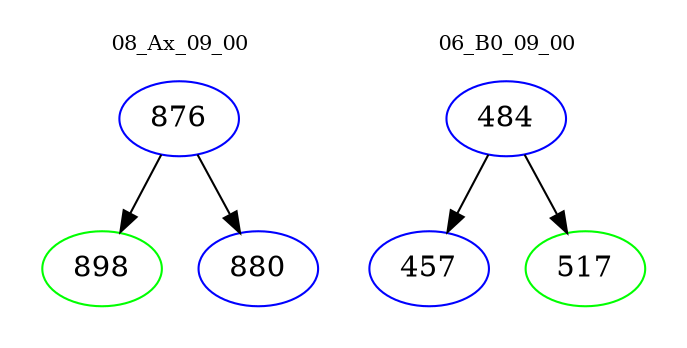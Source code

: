 digraph{
subgraph cluster_0 {
color = white
label = "08_Ax_09_00";
fontsize=10;
T0_876 [label="876", color="blue"]
T0_876 -> T0_898 [color="black"]
T0_898 [label="898", color="green"]
T0_876 -> T0_880 [color="black"]
T0_880 [label="880", color="blue"]
}
subgraph cluster_1 {
color = white
label = "06_B0_09_00";
fontsize=10;
T1_484 [label="484", color="blue"]
T1_484 -> T1_457 [color="black"]
T1_457 [label="457", color="blue"]
T1_484 -> T1_517 [color="black"]
T1_517 [label="517", color="green"]
}
}
